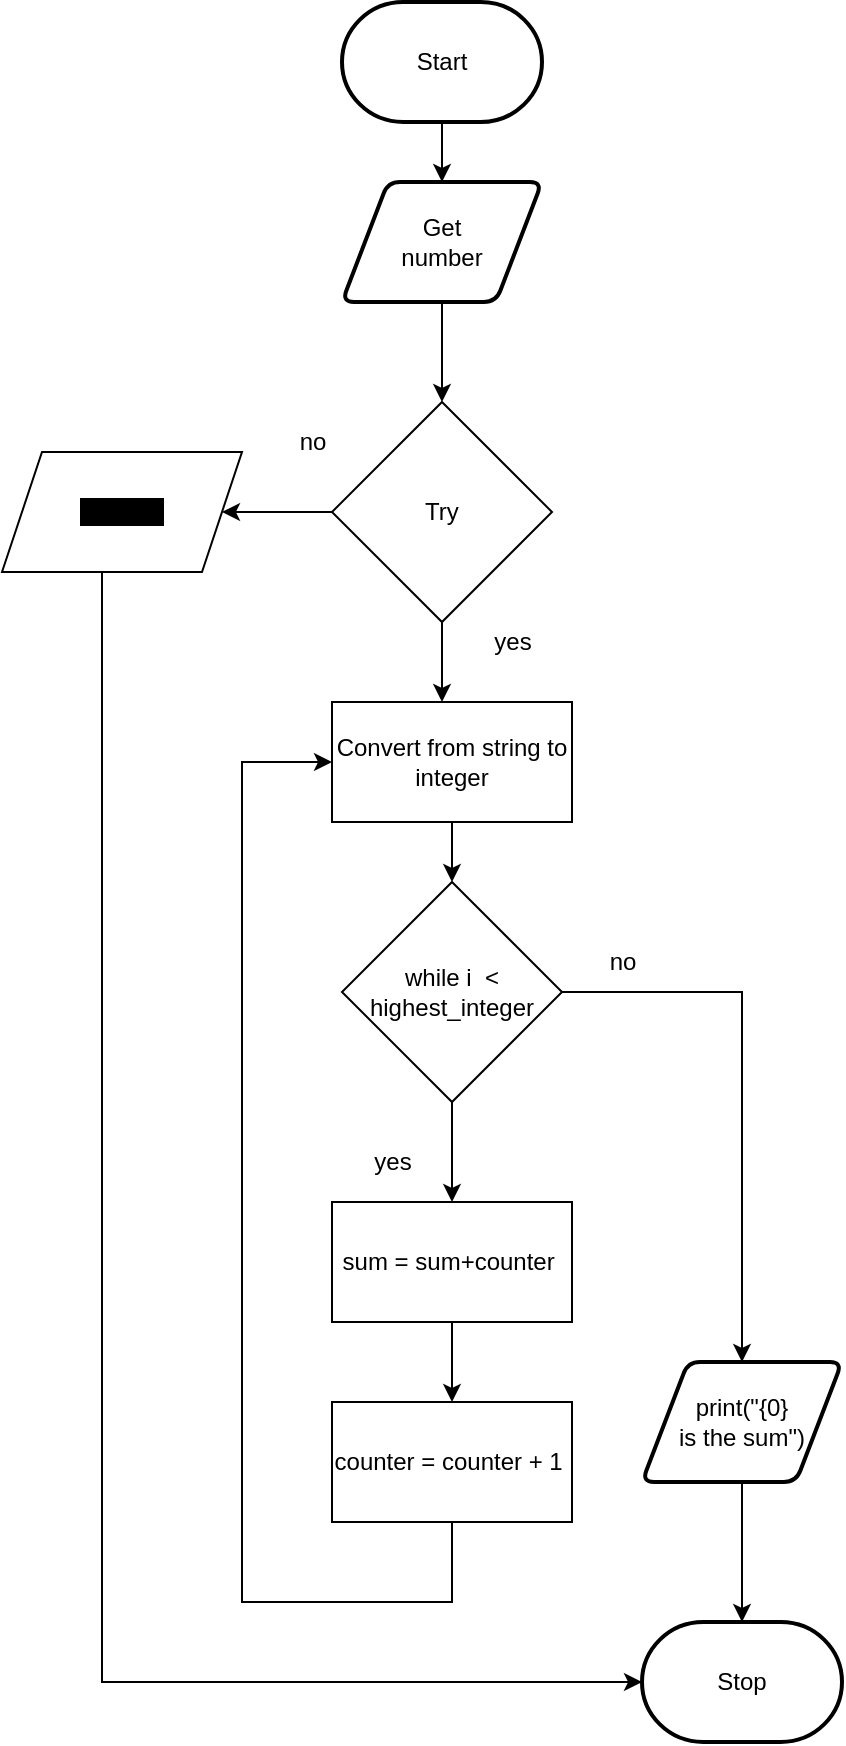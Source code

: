 <mxfile>
    <diagram id="1D5GAI36dtM1owiT7mWQ" name="Page-1">
        <mxGraphModel dx="861" dy="517" grid="1" gridSize="10" guides="1" tooltips="1" connect="1" arrows="1" fold="1" page="1" pageScale="1" pageWidth="850" pageHeight="1100" math="0" shadow="0">
            <root>
                <mxCell id="0"/>
                <mxCell id="1" parent="0"/>
                <mxCell id="43" style="edgeStyle=none;html=1;entryX=0.5;entryY=0;entryDx=0;entryDy=0;" edge="1" parent="1" source="44" target="54">
                    <mxGeometry relative="1" as="geometry"/>
                </mxCell>
                <mxCell id="44" value="Get &lt;br&gt;number" style="shape=parallelogram;html=1;strokeWidth=2;perimeter=parallelogramPerimeter;whiteSpace=wrap;rounded=1;arcSize=12;size=0.23;" vertex="1" parent="1">
                    <mxGeometry x="380" y="160" width="100" height="60" as="geometry"/>
                </mxCell>
                <mxCell id="45" value="Stop" style="strokeWidth=2;html=1;shape=mxgraph.flowchart.terminator;whiteSpace=wrap;" vertex="1" parent="1">
                    <mxGeometry x="530" y="880" width="100" height="60" as="geometry"/>
                </mxCell>
                <mxCell id="46" style="edgeStyle=elbowEdgeStyle;html=1;elbow=vertical;rounded=0;exitX=1;exitY=0.5;exitDx=0;exitDy=0;" edge="1" parent="1" source="58">
                    <mxGeometry relative="1" as="geometry">
                        <mxPoint x="580" y="750" as="targetPoint"/>
                        <mxPoint x="485" y="475" as="sourcePoint"/>
                        <Array as="points">
                            <mxPoint x="550" y="565"/>
                            <mxPoint x="570" y="560"/>
                            <mxPoint x="530" y="475"/>
                        </Array>
                    </mxGeometry>
                </mxCell>
                <mxCell id="47" style="edgeStyle=none;html=1;" edge="1" parent="1" source="48" target="62">
                    <mxGeometry relative="1" as="geometry"/>
                </mxCell>
                <mxCell id="48" value="&lt;span&gt;sum = sum+counter&amp;nbsp;&lt;br&gt;&lt;/span&gt;" style="rounded=0;whiteSpace=wrap;html=1;" vertex="1" parent="1">
                    <mxGeometry x="375" y="670" width="120" height="60" as="geometry"/>
                </mxCell>
                <mxCell id="49" value="no" style="text;html=1;align=center;verticalAlign=middle;resizable=0;points=[];autosize=1;strokeColor=none;fillColor=none;" vertex="1" parent="1">
                    <mxGeometry x="505" y="540" width="30" height="20" as="geometry"/>
                </mxCell>
                <mxCell id="50" style="edgeStyle=none;html=1;entryX=0.5;entryY=0;entryDx=0;entryDy=0;" edge="1" parent="1" source="51" target="44">
                    <mxGeometry relative="1" as="geometry"/>
                </mxCell>
                <mxCell id="51" value="Start" style="strokeWidth=2;html=1;shape=mxgraph.flowchart.terminator;whiteSpace=wrap;" vertex="1" parent="1">
                    <mxGeometry x="380" y="70" width="100" height="60" as="geometry"/>
                </mxCell>
                <mxCell id="52" style="edgeStyle=none;html=1;entryX=0.5;entryY=0;entryDx=0;entryDy=0;" edge="1" parent="1" source="54">
                    <mxGeometry relative="1" as="geometry">
                        <mxPoint x="430" y="420" as="targetPoint"/>
                    </mxGeometry>
                </mxCell>
                <mxCell id="53" style="edgeStyle=orthogonalEdgeStyle;rounded=0;html=1;" edge="1" parent="1" source="54" target="60">
                    <mxGeometry relative="1" as="geometry">
                        <mxPoint x="280" y="325" as="targetPoint"/>
                    </mxGeometry>
                </mxCell>
                <mxCell id="54" value="Try" style="rhombus;whiteSpace=wrap;html=1;" vertex="1" parent="1">
                    <mxGeometry x="375" y="270" width="110" height="110" as="geometry"/>
                </mxCell>
                <mxCell id="55" style="edgeStyle=none;html=1;" edge="1" parent="1" source="56" target="58">
                    <mxGeometry relative="1" as="geometry"/>
                </mxCell>
                <mxCell id="56" value="&lt;span&gt;Convert from string to integer&lt;br&gt;&lt;/span&gt;" style="rounded=0;whiteSpace=wrap;html=1;" vertex="1" parent="1">
                    <mxGeometry x="375" y="420" width="120" height="60" as="geometry"/>
                </mxCell>
                <mxCell id="57" style="edgeStyle=none;html=1;" edge="1" parent="1" source="58" target="48">
                    <mxGeometry relative="1" as="geometry"/>
                </mxCell>
                <mxCell id="58" value="while i&amp;nbsp; &amp;lt; highest_integer" style="rhombus;whiteSpace=wrap;html=1;" vertex="1" parent="1">
                    <mxGeometry x="380" y="510" width="110" height="110" as="geometry"/>
                </mxCell>
                <mxCell id="59" style="edgeStyle=elbowEdgeStyle;html=1;entryX=0;entryY=0.5;entryDx=0;entryDy=0;rounded=0;entryPerimeter=0;" edge="1" parent="1" source="60" target="45">
                    <mxGeometry relative="1" as="geometry">
                        <mxPoint x="270" y="800" as="targetPoint"/>
                        <Array as="points">
                            <mxPoint x="260" y="910"/>
                            <mxPoint x="260" y="380"/>
                            <mxPoint x="270" y="370"/>
                            <mxPoint x="260" y="578"/>
                        </Array>
                    </mxGeometry>
                </mxCell>
                <mxCell id="60" value="&lt;span style=&quot;background-color: rgb(0 , 0 , 0)&quot;&gt;it is not&amp;nbsp;&lt;/span&gt;" style="shape=parallelogram;perimeter=parallelogramPerimeter;whiteSpace=wrap;html=1;fixedSize=1;" vertex="1" parent="1">
                    <mxGeometry x="210" y="295" width="120" height="60" as="geometry"/>
                </mxCell>
                <mxCell id="61" value="no" style="text;html=1;align=center;verticalAlign=middle;resizable=0;points=[];autosize=1;strokeColor=none;fillColor=none;" vertex="1" parent="1">
                    <mxGeometry x="350" y="280" width="30" height="20" as="geometry"/>
                </mxCell>
                <mxCell id="62" value="&lt;span&gt;counter = counter + 1&amp;nbsp;&lt;br&gt;&lt;/span&gt;" style="rounded=0;whiteSpace=wrap;html=1;" vertex="1" parent="1">
                    <mxGeometry x="375" y="770" width="120" height="60" as="geometry"/>
                </mxCell>
                <mxCell id="63" value="" style="endArrow=classic;html=1;rounded=0;entryX=0;entryY=0.5;entryDx=0;entryDy=0;exitX=0.5;exitY=1;exitDx=0;exitDy=0;edgeStyle=orthogonalEdgeStyle;" edge="1" parent="1" source="62" target="56">
                    <mxGeometry width="50" height="50" relative="1" as="geometry">
                        <mxPoint x="390" y="850" as="sourcePoint"/>
                        <mxPoint x="440" y="800" as="targetPoint"/>
                        <Array as="points">
                            <mxPoint x="435" y="870"/>
                            <mxPoint x="330" y="870"/>
                            <mxPoint x="330" y="450"/>
                        </Array>
                    </mxGeometry>
                </mxCell>
                <mxCell id="64" value="yes" style="text;html=1;align=center;verticalAlign=middle;resizable=0;points=[];autosize=1;strokeColor=none;fillColor=none;" vertex="1" parent="1">
                    <mxGeometry x="450" y="380" width="30" height="20" as="geometry"/>
                </mxCell>
                <mxCell id="65" value="yes" style="text;html=1;align=center;verticalAlign=middle;resizable=0;points=[];autosize=1;strokeColor=none;fillColor=none;" vertex="1" parent="1">
                    <mxGeometry x="390" y="640" width="30" height="20" as="geometry"/>
                </mxCell>
                <mxCell id="66" style="edgeStyle=orthogonalEdgeStyle;rounded=0;html=1;" edge="1" parent="1" source="67" target="45">
                    <mxGeometry relative="1" as="geometry"/>
                </mxCell>
                <mxCell id="67" value="print(&quot;{0} &lt;br&gt;is the sum&quot;)" style="shape=parallelogram;html=1;strokeWidth=2;perimeter=parallelogramPerimeter;whiteSpace=wrap;rounded=1;arcSize=12;size=0.23;" vertex="1" parent="1">
                    <mxGeometry x="530" y="750" width="100" height="60" as="geometry"/>
                </mxCell>
            </root>
        </mxGraphModel>
    </diagram>
</mxfile>